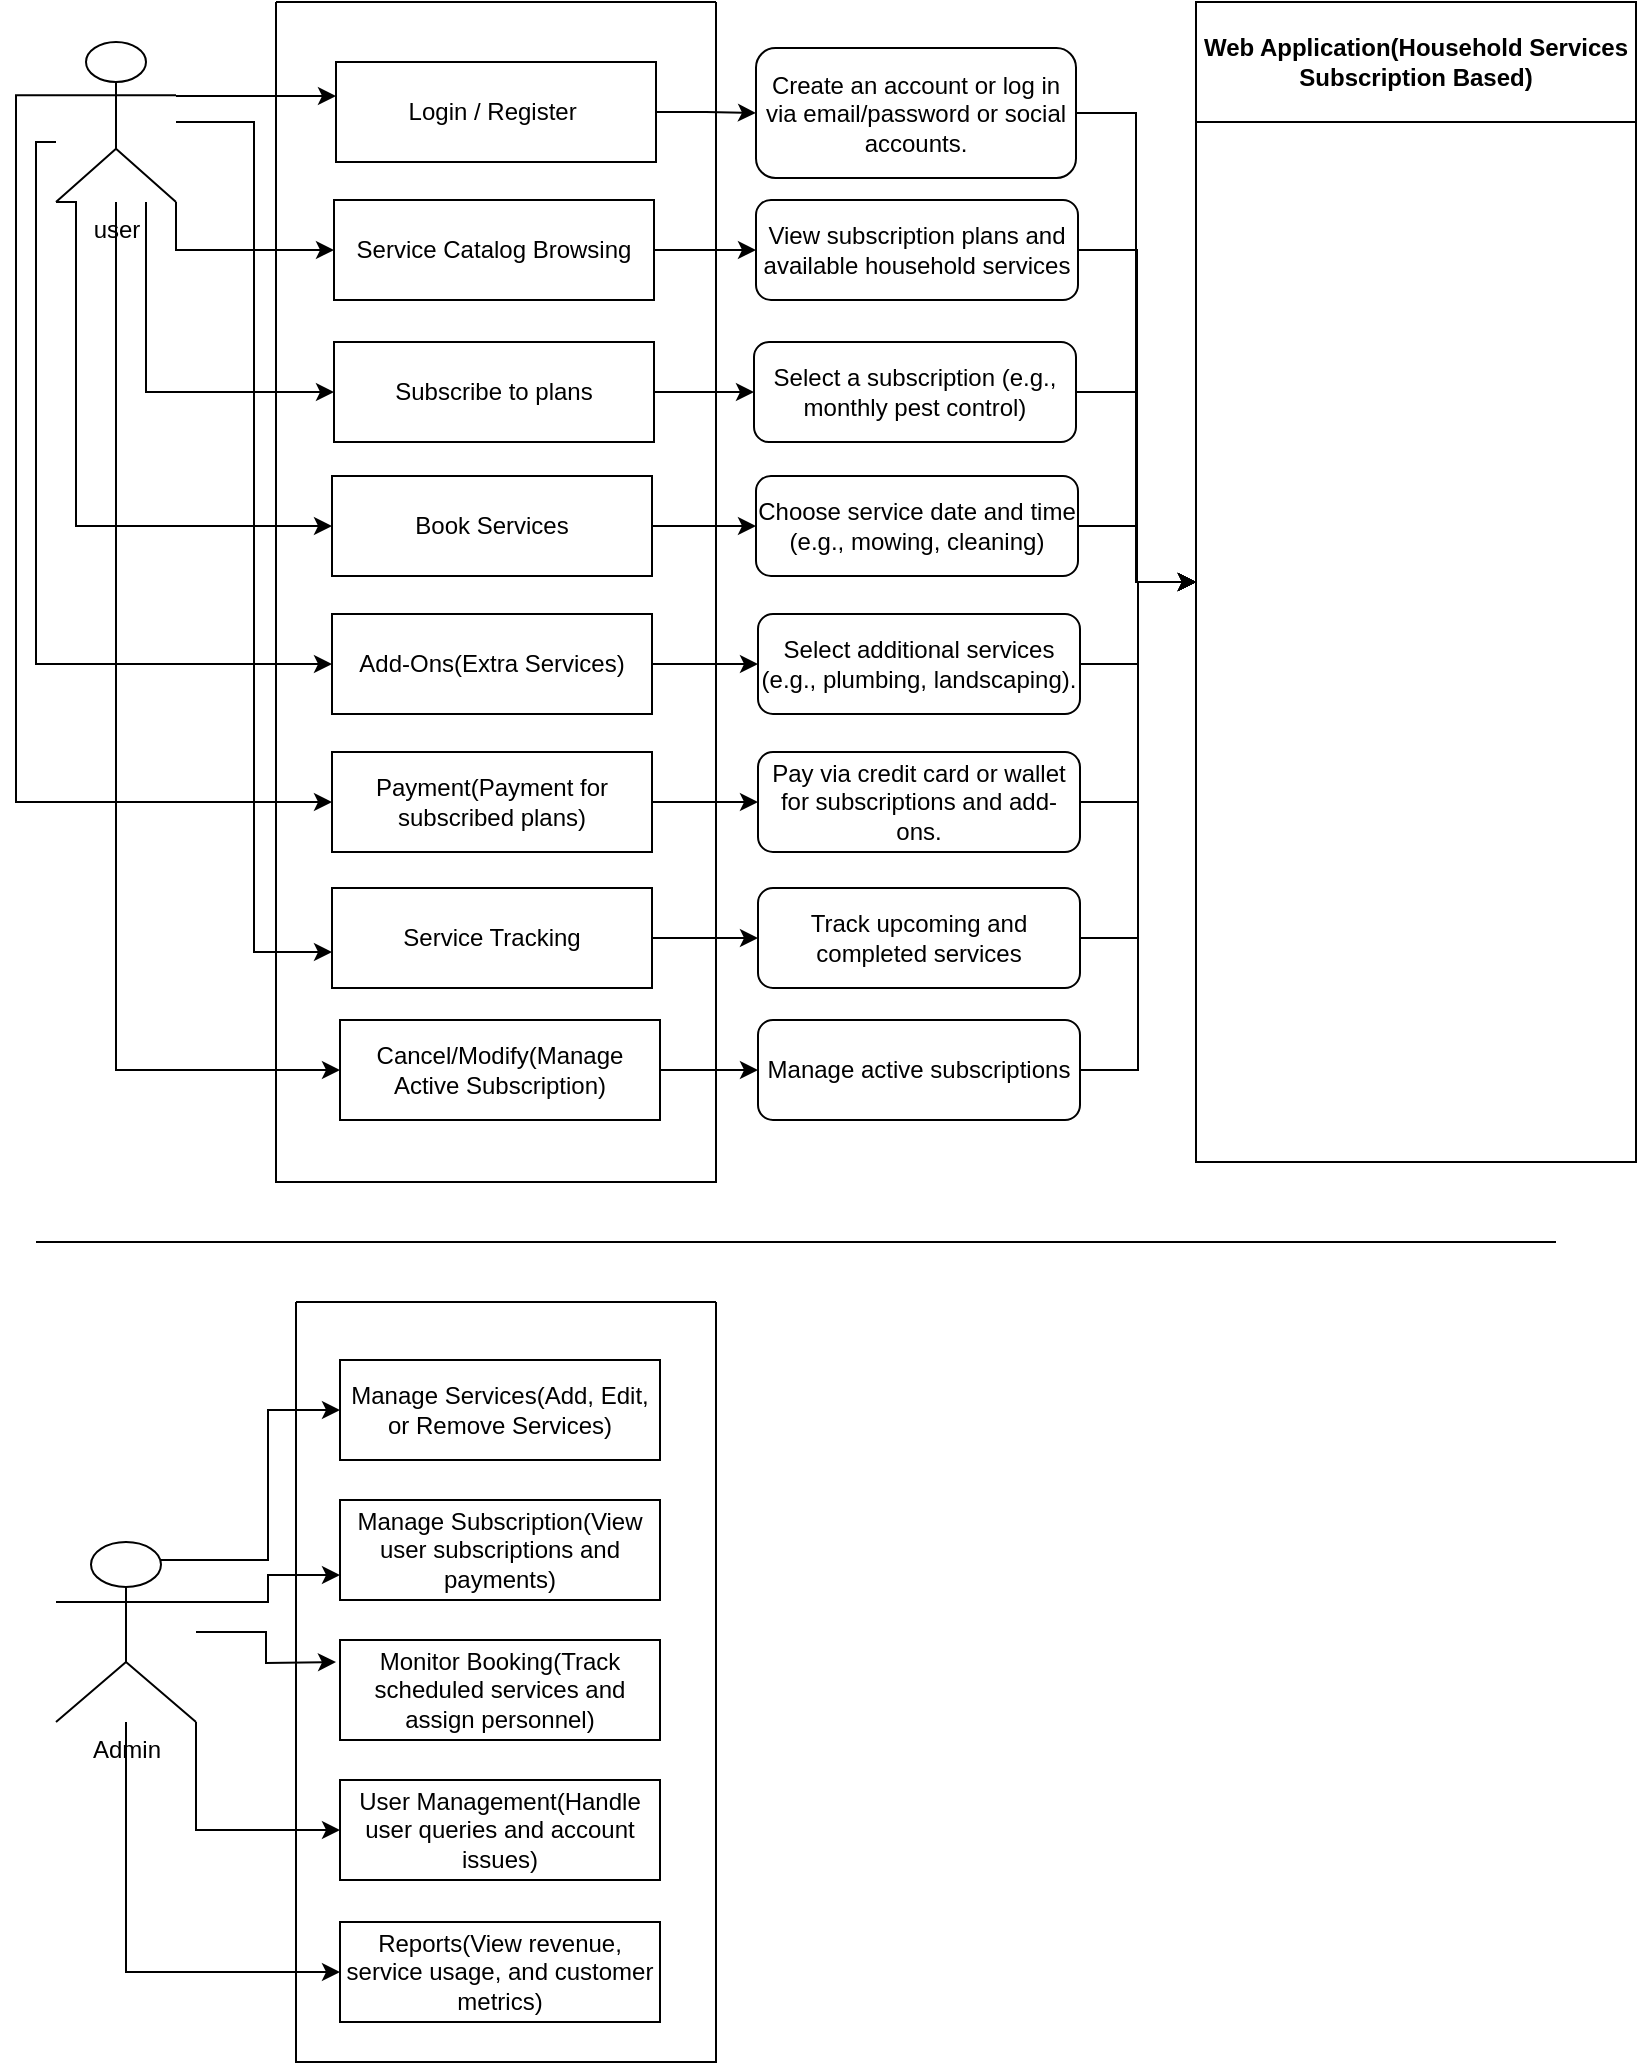 <mxfile version="24.8.3">
  <diagram name="Page-1" id="GsEjQxH6cdCEABdbyHLn">
    <mxGraphModel dx="954" dy="580" grid="1" gridSize="10" guides="1" tooltips="1" connect="1" arrows="1" fold="1" page="1" pageScale="1" pageWidth="850" pageHeight="1100" math="0" shadow="0">
      <root>
        <mxCell id="0" />
        <mxCell id="1" parent="0" />
        <mxCell id="8cqARpIN2NVqbZxPlpHy-3" style="edgeStyle=orthogonalEdgeStyle;rounded=0;orthogonalLoop=1;jettySize=auto;html=1;" edge="1" parent="1">
          <mxGeometry relative="1" as="geometry">
            <mxPoint x="110" y="67" as="sourcePoint" />
            <mxPoint x="190" y="67" as="targetPoint" />
            <Array as="points">
              <mxPoint x="130" y="67" />
              <mxPoint x="130" y="67" />
            </Array>
          </mxGeometry>
        </mxCell>
        <mxCell id="8cqARpIN2NVqbZxPlpHy-13" style="edgeStyle=orthogonalEdgeStyle;rounded=0;orthogonalLoop=1;jettySize=auto;html=1;entryX=0;entryY=0.5;entryDx=0;entryDy=0;" edge="1" parent="1" source="8cqARpIN2NVqbZxPlpHy-1" target="8cqARpIN2NVqbZxPlpHy-11">
          <mxGeometry relative="1" as="geometry">
            <Array as="points">
              <mxPoint x="110" y="144" />
            </Array>
          </mxGeometry>
        </mxCell>
        <mxCell id="8cqARpIN2NVqbZxPlpHy-15" style="edgeStyle=orthogonalEdgeStyle;rounded=0;orthogonalLoop=1;jettySize=auto;html=1;entryX=0;entryY=0.5;entryDx=0;entryDy=0;" edge="1" parent="1" source="8cqARpIN2NVqbZxPlpHy-1" target="8cqARpIN2NVqbZxPlpHy-14">
          <mxGeometry relative="1" as="geometry">
            <Array as="points">
              <mxPoint x="95" y="215" />
            </Array>
          </mxGeometry>
        </mxCell>
        <mxCell id="8cqARpIN2NVqbZxPlpHy-19" style="edgeStyle=orthogonalEdgeStyle;rounded=0;orthogonalLoop=1;jettySize=auto;html=1;exitX=0;exitY=1;exitDx=0;exitDy=0;exitPerimeter=0;entryX=0;entryY=0.5;entryDx=0;entryDy=0;" edge="1" parent="1" source="8cqARpIN2NVqbZxPlpHy-1" target="8cqARpIN2NVqbZxPlpHy-17">
          <mxGeometry relative="1" as="geometry">
            <Array as="points">
              <mxPoint x="60" y="120" />
              <mxPoint x="60" y="282" />
            </Array>
          </mxGeometry>
        </mxCell>
        <mxCell id="8cqARpIN2NVqbZxPlpHy-21" style="edgeStyle=orthogonalEdgeStyle;rounded=0;orthogonalLoop=1;jettySize=auto;html=1;entryX=0;entryY=0.5;entryDx=0;entryDy=0;" edge="1" parent="1" source="8cqARpIN2NVqbZxPlpHy-1" target="8cqARpIN2NVqbZxPlpHy-20">
          <mxGeometry relative="1" as="geometry">
            <Array as="points">
              <mxPoint x="40" y="90" />
              <mxPoint x="40" y="351" />
            </Array>
          </mxGeometry>
        </mxCell>
        <mxCell id="8cqARpIN2NVqbZxPlpHy-24" style="edgeStyle=orthogonalEdgeStyle;rounded=0;orthogonalLoop=1;jettySize=auto;html=1;exitX=0;exitY=0.333;exitDx=0;exitDy=0;exitPerimeter=0;entryX=0;entryY=0.5;entryDx=0;entryDy=0;" edge="1" parent="1" source="8cqARpIN2NVqbZxPlpHy-1" target="8cqARpIN2NVqbZxPlpHy-23">
          <mxGeometry relative="1" as="geometry" />
        </mxCell>
        <mxCell id="8cqARpIN2NVqbZxPlpHy-30" style="edgeStyle=orthogonalEdgeStyle;rounded=0;orthogonalLoop=1;jettySize=auto;html=1;entryX=0;entryY=0.5;entryDx=0;entryDy=0;" edge="1" parent="1" source="8cqARpIN2NVqbZxPlpHy-1" target="8cqARpIN2NVqbZxPlpHy-29">
          <mxGeometry relative="1" as="geometry">
            <Array as="points">
              <mxPoint x="80" y="554" />
            </Array>
          </mxGeometry>
        </mxCell>
        <mxCell id="8cqARpIN2NVqbZxPlpHy-1" value="user" style="shape=umlActor;verticalLabelPosition=bottom;verticalAlign=top;html=1;outlineConnect=0;" vertex="1" parent="1">
          <mxGeometry x="50" y="40" width="60" height="80" as="geometry" />
        </mxCell>
        <mxCell id="8cqARpIN2NVqbZxPlpHy-42" style="edgeStyle=orthogonalEdgeStyle;rounded=0;orthogonalLoop=1;jettySize=auto;html=1;entryX=0;entryY=0.5;entryDx=0;entryDy=0;" edge="1" parent="1" source="8cqARpIN2NVqbZxPlpHy-2" target="8cqARpIN2NVqbZxPlpHy-41">
          <mxGeometry relative="1" as="geometry" />
        </mxCell>
        <mxCell id="8cqARpIN2NVqbZxPlpHy-2" value="Login / Register&amp;nbsp;" style="rounded=0;whiteSpace=wrap;html=1;" vertex="1" parent="1">
          <mxGeometry x="190" y="50" width="160" height="50" as="geometry" />
        </mxCell>
        <mxCell id="8cqARpIN2NVqbZxPlpHy-73" style="edgeStyle=orthogonalEdgeStyle;rounded=0;orthogonalLoop=1;jettySize=auto;html=1;exitX=0.75;exitY=0.1;exitDx=0;exitDy=0;exitPerimeter=0;entryX=0;entryY=0.5;entryDx=0;entryDy=0;" edge="1" parent="1" source="8cqARpIN2NVqbZxPlpHy-7" target="8cqARpIN2NVqbZxPlpHy-36">
          <mxGeometry relative="1" as="geometry" />
        </mxCell>
        <mxCell id="8cqARpIN2NVqbZxPlpHy-74" style="edgeStyle=orthogonalEdgeStyle;rounded=0;orthogonalLoop=1;jettySize=auto;html=1;exitX=1;exitY=0.333;exitDx=0;exitDy=0;exitPerimeter=0;entryX=0;entryY=0.75;entryDx=0;entryDy=0;" edge="1" parent="1" source="8cqARpIN2NVqbZxPlpHy-7" target="8cqARpIN2NVqbZxPlpHy-37">
          <mxGeometry relative="1" as="geometry" />
        </mxCell>
        <mxCell id="8cqARpIN2NVqbZxPlpHy-75" style="edgeStyle=orthogonalEdgeStyle;rounded=0;orthogonalLoop=1;jettySize=auto;html=1;" edge="1" parent="1" source="8cqARpIN2NVqbZxPlpHy-7">
          <mxGeometry relative="1" as="geometry">
            <mxPoint x="190" y="850" as="targetPoint" />
          </mxGeometry>
        </mxCell>
        <mxCell id="8cqARpIN2NVqbZxPlpHy-76" style="edgeStyle=orthogonalEdgeStyle;rounded=0;orthogonalLoop=1;jettySize=auto;html=1;entryX=0;entryY=0.5;entryDx=0;entryDy=0;" edge="1" parent="1" source="8cqARpIN2NVqbZxPlpHy-7" target="8cqARpIN2NVqbZxPlpHy-39">
          <mxGeometry relative="1" as="geometry">
            <Array as="points">
              <mxPoint x="120" y="934" />
            </Array>
          </mxGeometry>
        </mxCell>
        <mxCell id="8cqARpIN2NVqbZxPlpHy-77" style="edgeStyle=orthogonalEdgeStyle;rounded=0;orthogonalLoop=1;jettySize=auto;html=1;entryX=0;entryY=0.5;entryDx=0;entryDy=0;" edge="1" parent="1" source="8cqARpIN2NVqbZxPlpHy-7" target="8cqARpIN2NVqbZxPlpHy-40">
          <mxGeometry relative="1" as="geometry">
            <Array as="points">
              <mxPoint x="85" y="1005" />
            </Array>
          </mxGeometry>
        </mxCell>
        <mxCell id="8cqARpIN2NVqbZxPlpHy-7" value="Admin" style="shape=umlActor;verticalLabelPosition=bottom;verticalAlign=top;html=1;outlineConnect=0;" vertex="1" parent="1">
          <mxGeometry x="50" y="790" width="70" height="90" as="geometry" />
        </mxCell>
        <mxCell id="8cqARpIN2NVqbZxPlpHy-45" style="edgeStyle=orthogonalEdgeStyle;rounded=0;orthogonalLoop=1;jettySize=auto;html=1;" edge="1" parent="1" source="8cqARpIN2NVqbZxPlpHy-11" target="8cqARpIN2NVqbZxPlpHy-43">
          <mxGeometry relative="1" as="geometry" />
        </mxCell>
        <mxCell id="8cqARpIN2NVqbZxPlpHy-11" value="Service Catalog Browsing" style="rounded=0;whiteSpace=wrap;html=1;" vertex="1" parent="1">
          <mxGeometry x="189" y="119" width="160" height="50" as="geometry" />
        </mxCell>
        <mxCell id="8cqARpIN2NVqbZxPlpHy-49" style="edgeStyle=orthogonalEdgeStyle;rounded=0;orthogonalLoop=1;jettySize=auto;html=1;entryX=0;entryY=0.5;entryDx=0;entryDy=0;" edge="1" parent="1" source="8cqARpIN2NVqbZxPlpHy-14" target="8cqARpIN2NVqbZxPlpHy-46">
          <mxGeometry relative="1" as="geometry" />
        </mxCell>
        <mxCell id="8cqARpIN2NVqbZxPlpHy-14" value="Subscribe to plans" style="rounded=0;whiteSpace=wrap;html=1;" vertex="1" parent="1">
          <mxGeometry x="189" y="190" width="160" height="50" as="geometry" />
        </mxCell>
        <mxCell id="8cqARpIN2NVqbZxPlpHy-51" style="edgeStyle=orthogonalEdgeStyle;rounded=0;orthogonalLoop=1;jettySize=auto;html=1;entryX=0;entryY=0.5;entryDx=0;entryDy=0;" edge="1" parent="1" source="8cqARpIN2NVqbZxPlpHy-17" target="8cqARpIN2NVqbZxPlpHy-50">
          <mxGeometry relative="1" as="geometry" />
        </mxCell>
        <mxCell id="8cqARpIN2NVqbZxPlpHy-17" value="Book Services" style="rounded=0;whiteSpace=wrap;html=1;" vertex="1" parent="1">
          <mxGeometry x="188" y="257" width="160" height="50" as="geometry" />
        </mxCell>
        <mxCell id="8cqARpIN2NVqbZxPlpHy-54" style="edgeStyle=orthogonalEdgeStyle;rounded=0;orthogonalLoop=1;jettySize=auto;html=1;entryX=0;entryY=0.5;entryDx=0;entryDy=0;" edge="1" parent="1" source="8cqARpIN2NVqbZxPlpHy-20" target="8cqARpIN2NVqbZxPlpHy-52">
          <mxGeometry relative="1" as="geometry" />
        </mxCell>
        <mxCell id="8cqARpIN2NVqbZxPlpHy-20" value="Add-Ons(Extra Services)" style="rounded=0;whiteSpace=wrap;html=1;" vertex="1" parent="1">
          <mxGeometry x="188" y="326" width="160" height="50" as="geometry" />
        </mxCell>
        <mxCell id="8cqARpIN2NVqbZxPlpHy-57" style="edgeStyle=orthogonalEdgeStyle;rounded=0;orthogonalLoop=1;jettySize=auto;html=1;entryX=0;entryY=0.5;entryDx=0;entryDy=0;" edge="1" parent="1" source="8cqARpIN2NVqbZxPlpHy-23" target="8cqARpIN2NVqbZxPlpHy-55">
          <mxGeometry relative="1" as="geometry" />
        </mxCell>
        <mxCell id="8cqARpIN2NVqbZxPlpHy-23" value="Payment(Payment for subscribed plans)" style="rounded=0;whiteSpace=wrap;html=1;" vertex="1" parent="1">
          <mxGeometry x="188" y="395" width="160" height="50" as="geometry" />
        </mxCell>
        <mxCell id="8cqARpIN2NVqbZxPlpHy-60" style="edgeStyle=orthogonalEdgeStyle;rounded=0;orthogonalLoop=1;jettySize=auto;html=1;entryX=0;entryY=0.5;entryDx=0;entryDy=0;" edge="1" parent="1" source="8cqARpIN2NVqbZxPlpHy-27" target="8cqARpIN2NVqbZxPlpHy-58">
          <mxGeometry relative="1" as="geometry" />
        </mxCell>
        <mxCell id="8cqARpIN2NVqbZxPlpHy-27" value="Service Tracking" style="rounded=0;whiteSpace=wrap;html=1;" vertex="1" parent="1">
          <mxGeometry x="188" y="463" width="160" height="50" as="geometry" />
        </mxCell>
        <mxCell id="8cqARpIN2NVqbZxPlpHy-28" style="edgeStyle=orthogonalEdgeStyle;rounded=0;orthogonalLoop=1;jettySize=auto;html=1;entryX=0;entryY=0.64;entryDx=0;entryDy=0;entryPerimeter=0;" edge="1" parent="1" source="8cqARpIN2NVqbZxPlpHy-1" target="8cqARpIN2NVqbZxPlpHy-27">
          <mxGeometry relative="1" as="geometry" />
        </mxCell>
        <mxCell id="8cqARpIN2NVqbZxPlpHy-63" style="edgeStyle=orthogonalEdgeStyle;rounded=0;orthogonalLoop=1;jettySize=auto;html=1;entryX=0;entryY=0.5;entryDx=0;entryDy=0;" edge="1" parent="1" source="8cqARpIN2NVqbZxPlpHy-29" target="8cqARpIN2NVqbZxPlpHy-61">
          <mxGeometry relative="1" as="geometry" />
        </mxCell>
        <mxCell id="8cqARpIN2NVqbZxPlpHy-29" value="Cancel/Modify(Manage Active Subscription)" style="rounded=0;whiteSpace=wrap;html=1;" vertex="1" parent="1">
          <mxGeometry x="192" y="529" width="160" height="50" as="geometry" />
        </mxCell>
        <mxCell id="8cqARpIN2NVqbZxPlpHy-33" value="" style="endArrow=none;html=1;rounded=0;" edge="1" parent="1">
          <mxGeometry width="50" height="50" relative="1" as="geometry">
            <mxPoint x="40" y="640" as="sourcePoint" />
            <mxPoint x="800" y="640" as="targetPoint" />
          </mxGeometry>
        </mxCell>
        <mxCell id="8cqARpIN2NVqbZxPlpHy-35" value="" style="swimlane;startSize=0;" vertex="1" parent="1">
          <mxGeometry x="160" y="20" width="220" height="590" as="geometry" />
        </mxCell>
        <mxCell id="8cqARpIN2NVqbZxPlpHy-36" value="Manage Services(Add, Edit, or Remove Services)" style="rounded=0;whiteSpace=wrap;html=1;" vertex="1" parent="1">
          <mxGeometry x="192" y="699" width="160" height="50" as="geometry" />
        </mxCell>
        <mxCell id="8cqARpIN2NVqbZxPlpHy-37" value="Manage Subscription(View user subscriptions and payments)" style="rounded=0;whiteSpace=wrap;html=1;" vertex="1" parent="1">
          <mxGeometry x="192" y="769" width="160" height="50" as="geometry" />
        </mxCell>
        <mxCell id="8cqARpIN2NVqbZxPlpHy-38" value="Monitor Booking(Track scheduled services and assign personnel)" style="rounded=0;whiteSpace=wrap;html=1;" vertex="1" parent="1">
          <mxGeometry x="192" y="839" width="160" height="50" as="geometry" />
        </mxCell>
        <mxCell id="8cqARpIN2NVqbZxPlpHy-39" value="User Management(Handle user queries and account issues)" style="rounded=0;whiteSpace=wrap;html=1;" vertex="1" parent="1">
          <mxGeometry x="192" y="909" width="160" height="50" as="geometry" />
        </mxCell>
        <mxCell id="8cqARpIN2NVqbZxPlpHy-40" value="Reports(View revenue, service usage, and customer metrics)" style="rounded=0;whiteSpace=wrap;html=1;" vertex="1" parent="1">
          <mxGeometry x="192" y="980" width="160" height="50" as="geometry" />
        </mxCell>
        <mxCell id="8cqARpIN2NVqbZxPlpHy-65" style="edgeStyle=orthogonalEdgeStyle;rounded=0;orthogonalLoop=1;jettySize=auto;html=1;entryX=0;entryY=0.5;entryDx=0;entryDy=0;" edge="1" parent="1" source="8cqARpIN2NVqbZxPlpHy-41" target="8cqARpIN2NVqbZxPlpHy-64">
          <mxGeometry relative="1" as="geometry" />
        </mxCell>
        <mxCell id="8cqARpIN2NVqbZxPlpHy-41" value="Create an account or log in via email/password or social accounts." style="rounded=1;whiteSpace=wrap;html=1;" vertex="1" parent="1">
          <mxGeometry x="400" y="43" width="160" height="65" as="geometry" />
        </mxCell>
        <mxCell id="8cqARpIN2NVqbZxPlpHy-66" style="edgeStyle=orthogonalEdgeStyle;rounded=0;orthogonalLoop=1;jettySize=auto;html=1;entryX=0;entryY=0.5;entryDx=0;entryDy=0;" edge="1" parent="1" source="8cqARpIN2NVqbZxPlpHy-43" target="8cqARpIN2NVqbZxPlpHy-64">
          <mxGeometry relative="1" as="geometry" />
        </mxCell>
        <mxCell id="8cqARpIN2NVqbZxPlpHy-43" value="View subscription plans and available household services" style="rounded=1;whiteSpace=wrap;html=1;" vertex="1" parent="1">
          <mxGeometry x="400" y="119" width="161" height="50" as="geometry" />
        </mxCell>
        <mxCell id="8cqARpIN2NVqbZxPlpHy-67" style="edgeStyle=orthogonalEdgeStyle;rounded=0;orthogonalLoop=1;jettySize=auto;html=1;entryX=0;entryY=0.5;entryDx=0;entryDy=0;" edge="1" parent="1" source="8cqARpIN2NVqbZxPlpHy-46" target="8cqARpIN2NVqbZxPlpHy-64">
          <mxGeometry relative="1" as="geometry" />
        </mxCell>
        <mxCell id="8cqARpIN2NVqbZxPlpHy-46" value="Select a subscription (e.g., monthly pest control)" style="rounded=1;whiteSpace=wrap;html=1;" vertex="1" parent="1">
          <mxGeometry x="399" y="190" width="161" height="50" as="geometry" />
        </mxCell>
        <mxCell id="8cqARpIN2NVqbZxPlpHy-68" style="edgeStyle=orthogonalEdgeStyle;rounded=0;orthogonalLoop=1;jettySize=auto;html=1;entryX=0;entryY=0.5;entryDx=0;entryDy=0;" edge="1" parent="1" source="8cqARpIN2NVqbZxPlpHy-50" target="8cqARpIN2NVqbZxPlpHy-64">
          <mxGeometry relative="1" as="geometry" />
        </mxCell>
        <mxCell id="8cqARpIN2NVqbZxPlpHy-50" value="Choose service date and time (e.g., mowing, cleaning)" style="rounded=1;whiteSpace=wrap;html=1;" vertex="1" parent="1">
          <mxGeometry x="400" y="257" width="161" height="50" as="geometry" />
        </mxCell>
        <mxCell id="8cqARpIN2NVqbZxPlpHy-69" style="edgeStyle=orthogonalEdgeStyle;rounded=0;orthogonalLoop=1;jettySize=auto;html=1;entryX=0;entryY=0.5;entryDx=0;entryDy=0;" edge="1" parent="1" source="8cqARpIN2NVqbZxPlpHy-52" target="8cqARpIN2NVqbZxPlpHy-64">
          <mxGeometry relative="1" as="geometry" />
        </mxCell>
        <mxCell id="8cqARpIN2NVqbZxPlpHy-52" value="Select additional services (e.g., plumbing, landscaping)." style="rounded=1;whiteSpace=wrap;html=1;" vertex="1" parent="1">
          <mxGeometry x="401" y="326" width="161" height="50" as="geometry" />
        </mxCell>
        <mxCell id="8cqARpIN2NVqbZxPlpHy-70" style="edgeStyle=orthogonalEdgeStyle;rounded=0;orthogonalLoop=1;jettySize=auto;html=1;entryX=0;entryY=0.5;entryDx=0;entryDy=0;" edge="1" parent="1" source="8cqARpIN2NVqbZxPlpHy-55" target="8cqARpIN2NVqbZxPlpHy-64">
          <mxGeometry relative="1" as="geometry" />
        </mxCell>
        <mxCell id="8cqARpIN2NVqbZxPlpHy-55" value="Pay via credit card or wallet for subscriptions and add-ons." style="rounded=1;whiteSpace=wrap;html=1;" vertex="1" parent="1">
          <mxGeometry x="401" y="395" width="161" height="50" as="geometry" />
        </mxCell>
        <mxCell id="8cqARpIN2NVqbZxPlpHy-71" style="edgeStyle=orthogonalEdgeStyle;rounded=0;orthogonalLoop=1;jettySize=auto;html=1;entryX=0;entryY=0.5;entryDx=0;entryDy=0;" edge="1" parent="1" source="8cqARpIN2NVqbZxPlpHy-58" target="8cqARpIN2NVqbZxPlpHy-64">
          <mxGeometry relative="1" as="geometry" />
        </mxCell>
        <mxCell id="8cqARpIN2NVqbZxPlpHy-58" value="Track upcoming and completed services" style="rounded=1;whiteSpace=wrap;html=1;" vertex="1" parent="1">
          <mxGeometry x="401" y="463" width="161" height="50" as="geometry" />
        </mxCell>
        <mxCell id="8cqARpIN2NVqbZxPlpHy-72" style="edgeStyle=orthogonalEdgeStyle;rounded=0;orthogonalLoop=1;jettySize=auto;html=1;entryX=0;entryY=0.5;entryDx=0;entryDy=0;" edge="1" parent="1" source="8cqARpIN2NVqbZxPlpHy-61" target="8cqARpIN2NVqbZxPlpHy-64">
          <mxGeometry relative="1" as="geometry" />
        </mxCell>
        <mxCell id="8cqARpIN2NVqbZxPlpHy-61" value="Manage active subscriptions" style="rounded=1;whiteSpace=wrap;html=1;" vertex="1" parent="1">
          <mxGeometry x="401" y="529" width="161" height="50" as="geometry" />
        </mxCell>
        <mxCell id="8cqARpIN2NVqbZxPlpHy-64" value="Web Application(Household Services Subscription Based)" style="swimlane;whiteSpace=wrap;html=1;startSize=60;" vertex="1" parent="1">
          <mxGeometry x="620" y="20" width="220" height="580" as="geometry" />
        </mxCell>
        <mxCell id="8cqARpIN2NVqbZxPlpHy-78" value="" style="swimlane;startSize=0;" vertex="1" parent="1">
          <mxGeometry x="170" y="670" width="210" height="380" as="geometry" />
        </mxCell>
      </root>
    </mxGraphModel>
  </diagram>
</mxfile>
